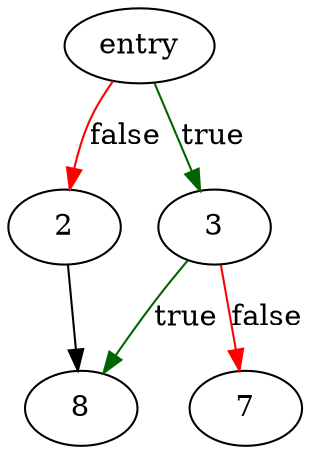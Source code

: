 digraph "maybe_close_stdout" {
	// Node definitions.
	0 [label=entry];
	2;
	3;
	7;
	8;

	// Edge definitions.
	0 -> 2 [
		color=red
		label=false
	];
	0 -> 3 [
		color=darkgreen
		label=true
	];
	2 -> 8;
	3 -> 7 [
		color=red
		label=false
	];
	3 -> 8 [
		color=darkgreen
		label=true
	];
}